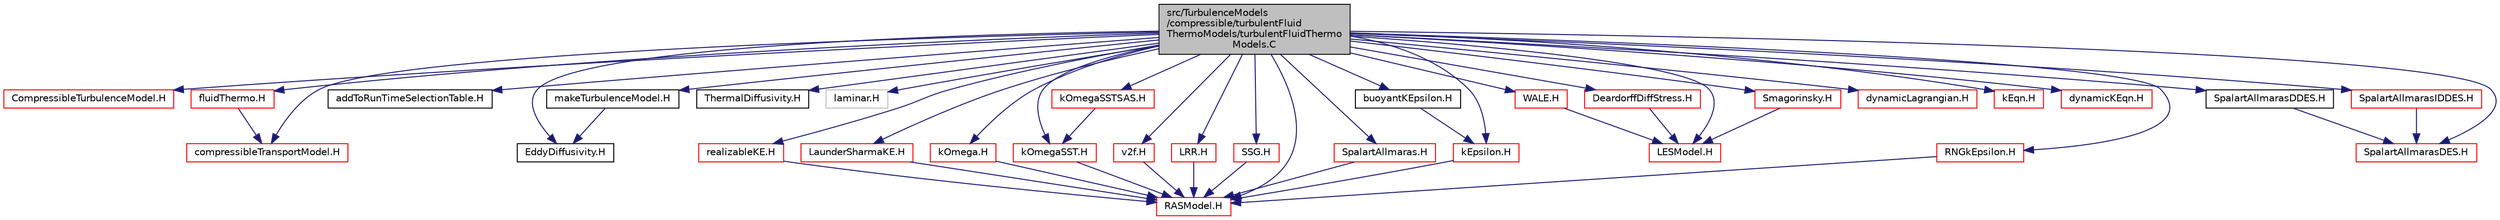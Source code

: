 digraph "src/TurbulenceModels/compressible/turbulentFluidThermoModels/turbulentFluidThermoModels.C"
{
  bgcolor="transparent";
  edge [fontname="Helvetica",fontsize="10",labelfontname="Helvetica",labelfontsize="10"];
  node [fontname="Helvetica",fontsize="10",shape=record];
  Node1 [label="src/TurbulenceModels\l/compressible/turbulentFluid\lThermoModels/turbulentFluidThermo\lModels.C",height=0.2,width=0.4,color="black", fillcolor="grey75", style="filled", fontcolor="black"];
  Node1 -> Node2 [color="midnightblue",fontsize="10",style="solid",fontname="Helvetica"];
  Node2 [label="CompressibleTurbulenceModel.H",height=0.2,width=0.4,color="red",URL="$a10748.html"];
  Node1 -> Node3 [color="midnightblue",fontsize="10",style="solid",fontname="Helvetica"];
  Node3 [label="compressibleTransportModel.H",height=0.2,width=0.4,color="red",URL="$a10650.html"];
  Node1 -> Node4 [color="midnightblue",fontsize="10",style="solid",fontname="Helvetica"];
  Node4 [label="fluidThermo.H",height=0.2,width=0.4,color="red",URL="$a10177.html"];
  Node4 -> Node3 [color="midnightblue",fontsize="10",style="solid",fontname="Helvetica"];
  Node1 -> Node5 [color="midnightblue",fontsize="10",style="solid",fontname="Helvetica"];
  Node5 [label="addToRunTimeSelectionTable.H",height=0.2,width=0.4,color="black",URL="$a07966.html",tooltip="Macros for easy insertion into run-time selection tables. "];
  Node1 -> Node6 [color="midnightblue",fontsize="10",style="solid",fontname="Helvetica"];
  Node6 [label="makeTurbulenceModel.H",height=0.2,width=0.4,color="black",URL="$a10791.html"];
  Node6 -> Node7 [color="midnightblue",fontsize="10",style="solid",fontname="Helvetica"];
  Node7 [label="EddyDiffusivity.H",height=0.2,width=0.4,color="black",URL="$a10750.html"];
  Node1 -> Node8 [color="midnightblue",fontsize="10",style="solid",fontname="Helvetica"];
  Node8 [label="ThermalDiffusivity.H",height=0.2,width=0.4,color="black",URL="$a10754.html"];
  Node1 -> Node7 [color="midnightblue",fontsize="10",style="solid",fontname="Helvetica"];
  Node1 -> Node9 [color="midnightblue",fontsize="10",style="solid",fontname="Helvetica"];
  Node9 [label="laminar.H",height=0.2,width=0.4,color="grey75"];
  Node1 -> Node10 [color="midnightblue",fontsize="10",style="solid",fontname="Helvetica"];
  Node10 [label="RASModel.H",height=0.2,width=0.4,color="red",URL="$a10950.html"];
  Node1 -> Node11 [color="midnightblue",fontsize="10",style="solid",fontname="Helvetica"];
  Node11 [label="LESModel.H",height=0.2,width=0.4,color="red",URL="$a10908.html"];
  Node1 -> Node12 [color="midnightblue",fontsize="10",style="solid",fontname="Helvetica"];
  Node12 [label="SpalartAllmaras.H",height=0.2,width=0.4,color="red",URL="$a10957.html"];
  Node12 -> Node10 [color="midnightblue",fontsize="10",style="solid",fontname="Helvetica"];
  Node1 -> Node13 [color="midnightblue",fontsize="10",style="solid",fontname="Helvetica"];
  Node13 [label="kEpsilon.H",height=0.2,width=0.4,color="red",URL="$a10938.html"];
  Node13 -> Node10 [color="midnightblue",fontsize="10",style="solid",fontname="Helvetica"];
  Node1 -> Node14 [color="midnightblue",fontsize="10",style="solid",fontname="Helvetica"];
  Node14 [label="RNGkEpsilon.H",height=0.2,width=0.4,color="red",URL="$a10955.html"];
  Node14 -> Node10 [color="midnightblue",fontsize="10",style="solid",fontname="Helvetica"];
  Node1 -> Node15 [color="midnightblue",fontsize="10",style="solid",fontname="Helvetica"];
  Node15 [label="realizableKE.H",height=0.2,width=0.4,color="red",URL="$a10953.html"];
  Node15 -> Node10 [color="midnightblue",fontsize="10",style="solid",fontname="Helvetica"];
  Node1 -> Node16 [color="midnightblue",fontsize="10",style="solid",fontname="Helvetica"];
  Node16 [label="buoyantKEpsilon.H",height=0.2,width=0.4,color="black",URL="$a10752.html"];
  Node16 -> Node13 [color="midnightblue",fontsize="10",style="solid",fontname="Helvetica"];
  Node1 -> Node17 [color="midnightblue",fontsize="10",style="solid",fontname="Helvetica"];
  Node17 [label="LaunderSharmaKE.H",height=0.2,width=0.4,color="red",URL="$a10946.html"];
  Node17 -> Node10 [color="midnightblue",fontsize="10",style="solid",fontname="Helvetica"];
  Node1 -> Node18 [color="midnightblue",fontsize="10",style="solid",fontname="Helvetica"];
  Node18 [label="kOmega.H",height=0.2,width=0.4,color="red",URL="$a10940.html"];
  Node18 -> Node10 [color="midnightblue",fontsize="10",style="solid",fontname="Helvetica"];
  Node1 -> Node19 [color="midnightblue",fontsize="10",style="solid",fontname="Helvetica"];
  Node19 [label="kOmegaSST.H",height=0.2,width=0.4,color="red",URL="$a10942.html"];
  Node19 -> Node10 [color="midnightblue",fontsize="10",style="solid",fontname="Helvetica"];
  Node1 -> Node20 [color="midnightblue",fontsize="10",style="solid",fontname="Helvetica"];
  Node20 [label="kOmegaSSTSAS.H",height=0.2,width=0.4,color="red",URL="$a10944.html"];
  Node20 -> Node19 [color="midnightblue",fontsize="10",style="solid",fontname="Helvetica"];
  Node1 -> Node21 [color="midnightblue",fontsize="10",style="solid",fontname="Helvetica"];
  Node21 [label="v2f.H",height=0.2,width=0.4,color="red",URL="$a10961.html"];
  Node21 -> Node10 [color="midnightblue",fontsize="10",style="solid",fontname="Helvetica"];
  Node1 -> Node22 [color="midnightblue",fontsize="10",style="solid",fontname="Helvetica"];
  Node22 [label="LRR.H",height=0.2,width=0.4,color="red",URL="$a10948.html"];
  Node22 -> Node10 [color="midnightblue",fontsize="10",style="solid",fontname="Helvetica"];
  Node1 -> Node23 [color="midnightblue",fontsize="10",style="solid",fontname="Helvetica"];
  Node23 [label="SSG.H",height=0.2,width=0.4,color="red",URL="$a10959.html"];
  Node23 -> Node10 [color="midnightblue",fontsize="10",style="solid",fontname="Helvetica"];
  Node1 -> Node24 [color="midnightblue",fontsize="10",style="solid",fontname="Helvetica"];
  Node24 [label="Smagorinsky.H",height=0.2,width=0.4,color="red",URL="$a10911.html"];
  Node24 -> Node11 [color="midnightblue",fontsize="10",style="solid",fontname="Helvetica"];
  Node1 -> Node25 [color="midnightblue",fontsize="10",style="solid",fontname="Helvetica"];
  Node25 [label="WALE.H",height=0.2,width=0.4,color="red",URL="$a10919.html"];
  Node25 -> Node11 [color="midnightblue",fontsize="10",style="solid",fontname="Helvetica"];
  Node1 -> Node26 [color="midnightblue",fontsize="10",style="solid",fontname="Helvetica"];
  Node26 [label="dynamicLagrangian.H",height=0.2,width=0.4,color="red",URL="$a10879.html"];
  Node1 -> Node27 [color="midnightblue",fontsize="10",style="solid",fontname="Helvetica"];
  Node27 [label="kEqn.H",height=0.2,width=0.4,color="red",URL="$a10881.html"];
  Node1 -> Node28 [color="midnightblue",fontsize="10",style="solid",fontname="Helvetica"];
  Node28 [label="dynamicKEqn.H",height=0.2,width=0.4,color="red",URL="$a10877.html"];
  Node1 -> Node29 [color="midnightblue",fontsize="10",style="solid",fontname="Helvetica"];
  Node29 [label="SpalartAllmarasDES.H",height=0.2,width=0.4,color="red",URL="$a10915.html"];
  Node1 -> Node30 [color="midnightblue",fontsize="10",style="solid",fontname="Helvetica"];
  Node30 [label="SpalartAllmarasDDES.H",height=0.2,width=0.4,color="black",URL="$a10913.html"];
  Node30 -> Node29 [color="midnightblue",fontsize="10",style="solid",fontname="Helvetica"];
  Node1 -> Node31 [color="midnightblue",fontsize="10",style="solid",fontname="Helvetica"];
  Node31 [label="SpalartAllmarasIDDES.H",height=0.2,width=0.4,color="red",URL="$a10917.html"];
  Node31 -> Node29 [color="midnightblue",fontsize="10",style="solid",fontname="Helvetica"];
  Node1 -> Node32 [color="midnightblue",fontsize="10",style="solid",fontname="Helvetica"];
  Node32 [label="DeardorffDiffStress.H",height=0.2,width=0.4,color="red",URL="$a10875.html"];
  Node32 -> Node11 [color="midnightblue",fontsize="10",style="solid",fontname="Helvetica"];
}
